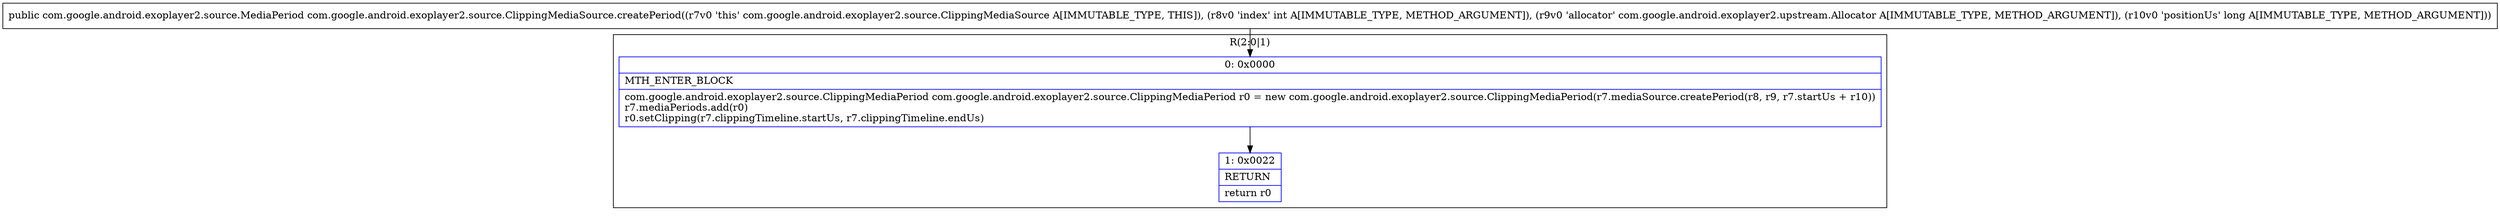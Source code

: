 digraph "CFG forcom.google.android.exoplayer2.source.ClippingMediaSource.createPeriod(ILcom\/google\/android\/exoplayer2\/upstream\/Allocator;J)Lcom\/google\/android\/exoplayer2\/source\/MediaPeriod;" {
subgraph cluster_Region_2094357240 {
label = "R(2:0|1)";
node [shape=record,color=blue];
Node_0 [shape=record,label="{0\:\ 0x0000|MTH_ENTER_BLOCK\l|com.google.android.exoplayer2.source.ClippingMediaPeriod com.google.android.exoplayer2.source.ClippingMediaPeriod r0 = new com.google.android.exoplayer2.source.ClippingMediaPeriod(r7.mediaSource.createPeriod(r8, r9, r7.startUs + r10))\lr7.mediaPeriods.add(r0)\lr0.setClipping(r7.clippingTimeline.startUs, r7.clippingTimeline.endUs)\l}"];
Node_1 [shape=record,label="{1\:\ 0x0022|RETURN\l|return r0\l}"];
}
MethodNode[shape=record,label="{public com.google.android.exoplayer2.source.MediaPeriod com.google.android.exoplayer2.source.ClippingMediaSource.createPeriod((r7v0 'this' com.google.android.exoplayer2.source.ClippingMediaSource A[IMMUTABLE_TYPE, THIS]), (r8v0 'index' int A[IMMUTABLE_TYPE, METHOD_ARGUMENT]), (r9v0 'allocator' com.google.android.exoplayer2.upstream.Allocator A[IMMUTABLE_TYPE, METHOD_ARGUMENT]), (r10v0 'positionUs' long A[IMMUTABLE_TYPE, METHOD_ARGUMENT])) }"];
MethodNode -> Node_0;
Node_0 -> Node_1;
}

